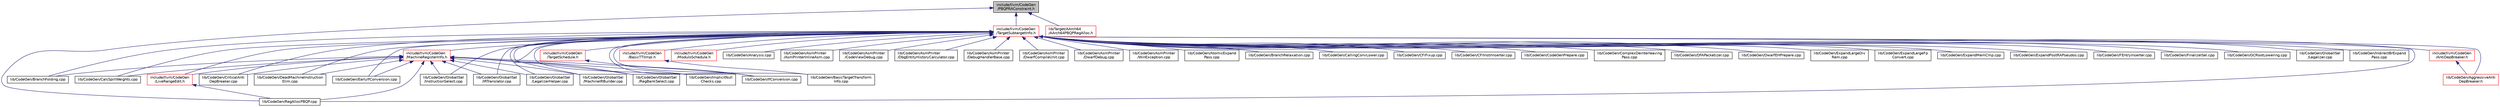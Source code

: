 digraph "include/llvm/CodeGen/PBQPRAConstraint.h"
{
 // LATEX_PDF_SIZE
  bgcolor="transparent";
  edge [fontname="Helvetica",fontsize="10",labelfontname="Helvetica",labelfontsize="10"];
  node [fontname="Helvetica",fontsize="10",shape=record];
  Node1 [label="include/llvm/CodeGen\l/PBQPRAConstraint.h",height=0.2,width=0.4,color="black", fillcolor="grey75", style="filled", fontcolor="black",tooltip=" "];
  Node1 -> Node2 [dir="back",color="midnightblue",fontsize="10",style="solid",fontname="Helvetica"];
  Node2 [label="include/llvm/CodeGen\l/TargetSubtargetInfo.h",height=0.2,width=0.4,color="red",URL="$TargetSubtargetInfo_8h.html",tooltip=" "];
  Node2 -> Node3 [dir="back",color="midnightblue",fontsize="10",style="solid",fontname="Helvetica"];
  Node3 [label="include/llvm/CodeGen\l/AntiDepBreaker.h",height=0.2,width=0.4,color="red",URL="$AntiDepBreaker_8h.html",tooltip=" "];
  Node3 -> Node4 [dir="back",color="midnightblue",fontsize="10",style="solid",fontname="Helvetica"];
  Node4 [label="lib/CodeGen/AggressiveAnti\lDepBreaker.h",height=0.2,width=0.4,color="red",URL="$AggressiveAntiDepBreaker_8h.html",tooltip=" "];
  Node2 -> Node9 [dir="back",color="midnightblue",fontsize="10",style="solid",fontname="Helvetica"];
  Node9 [label="include/llvm/CodeGen\l/BasicTTIImpl.h",height=0.2,width=0.4,color="red",URL="$BasicTTIImpl_8h.html",tooltip=" "];
  Node9 -> Node10 [dir="back",color="midnightblue",fontsize="10",style="solid",fontname="Helvetica"];
  Node10 [label="lib/CodeGen/BasicTargetTransform\lInfo.cpp",height=0.2,width=0.4,color="black",URL="$BasicTargetTransformInfo_8cpp.html",tooltip=" "];
  Node2 -> Node67 [dir="back",color="midnightblue",fontsize="10",style="solid",fontname="Helvetica"];
  Node67 [label="include/llvm/CodeGen\l/LiveRangeEdit.h",height=0.2,width=0.4,color="red",URL="$LiveRangeEdit_8h.html",tooltip=" "];
  Node67 -> Node77 [dir="back",color="midnightblue",fontsize="10",style="solid",fontname="Helvetica"];
  Node77 [label="lib/CodeGen/RegAllocPBQP.cpp",height=0.2,width=0.4,color="black",URL="$RegAllocPBQP_8cpp.html",tooltip=" "];
  Node2 -> Node80 [dir="back",color="midnightblue",fontsize="10",style="solid",fontname="Helvetica"];
  Node80 [label="include/llvm/CodeGen\l/MachineRegisterInfo.h",height=0.2,width=0.4,color="red",URL="$MachineRegisterInfo_8h.html",tooltip=" "];
  Node80 -> Node67 [dir="back",color="midnightblue",fontsize="10",style="solid",fontname="Helvetica"];
  Node80 -> Node182 [dir="back",color="midnightblue",fontsize="10",style="solid",fontname="Helvetica"];
  Node182 [label="lib/CodeGen/BranchFolding.cpp",height=0.2,width=0.4,color="black",URL="$BranchFolding_8cpp.html",tooltip=" "];
  Node80 -> Node185 [dir="back",color="midnightblue",fontsize="10",style="solid",fontname="Helvetica"];
  Node185 [label="lib/CodeGen/CalcSpillWeights.cpp",height=0.2,width=0.4,color="black",URL="$CalcSpillWeights_8cpp.html",tooltip=" "];
  Node80 -> Node7 [dir="back",color="midnightblue",fontsize="10",style="solid",fontname="Helvetica"];
  Node7 [label="lib/CodeGen/CriticalAnti\lDepBreaker.cpp",height=0.2,width=0.4,color="black",URL="$CriticalAntiDepBreaker_8cpp.html",tooltip=" "];
  Node80 -> Node935 [dir="back",color="midnightblue",fontsize="10",style="solid",fontname="Helvetica"];
  Node935 [label="lib/CodeGen/DeadMachineInstruction\lElim.cpp",height=0.2,width=0.4,color="black",URL="$DeadMachineInstructionElim_8cpp.html",tooltip=" "];
  Node80 -> Node190 [dir="back",color="midnightblue",fontsize="10",style="solid",fontname="Helvetica"];
  Node190 [label="lib/CodeGen/EarlyIfConversion.cpp",height=0.2,width=0.4,color="black",URL="$EarlyIfConversion_8cpp.html",tooltip=" "];
  Node80 -> Node940 [dir="back",color="midnightblue",fontsize="10",style="solid",fontname="Helvetica"];
  Node940 [label="lib/CodeGen/GlobalISel\l/InstructionSelect.cpp",height=0.2,width=0.4,color="black",URL="$InstructionSelect_8cpp.html",tooltip=" "];
  Node80 -> Node110 [dir="back",color="midnightblue",fontsize="10",style="solid",fontname="Helvetica"];
  Node110 [label="lib/CodeGen/GlobalISel\l/IRTranslator.cpp",height=0.2,width=0.4,color="black",URL="$IRTranslator_8cpp.html",tooltip=" "];
  Node80 -> Node122 [dir="back",color="midnightblue",fontsize="10",style="solid",fontname="Helvetica"];
  Node122 [label="lib/CodeGen/GlobalISel\l/LegalizerHelper.cpp",height=0.2,width=0.4,color="black",URL="$LegalizerHelper_8cpp.html",tooltip=" "];
  Node80 -> Node123 [dir="back",color="midnightblue",fontsize="10",style="solid",fontname="Helvetica"];
  Node123 [label="lib/CodeGen/GlobalISel\l/MachineIRBuilder.cpp",height=0.2,width=0.4,color="black",URL="$MachineIRBuilder_8cpp.html",tooltip=" "];
  Node80 -> Node116 [dir="back",color="midnightblue",fontsize="10",style="solid",fontname="Helvetica"];
  Node116 [label="lib/CodeGen/GlobalISel\l/RegBankSelect.cpp",height=0.2,width=0.4,color="black",URL="$RegBankSelect_8cpp.html",tooltip=" "];
  Node80 -> Node196 [dir="back",color="midnightblue",fontsize="10",style="solid",fontname="Helvetica"];
  Node196 [label="lib/CodeGen/IfConversion.cpp",height=0.2,width=0.4,color="black",URL="$IfConversion_8cpp.html",tooltip=" "];
  Node80 -> Node197 [dir="back",color="midnightblue",fontsize="10",style="solid",fontname="Helvetica"];
  Node197 [label="lib/CodeGen/ImplicitNull\lChecks.cpp",height=0.2,width=0.4,color="black",URL="$ImplicitNullChecks_8cpp.html",tooltip=" "];
  Node80 -> Node77 [dir="back",color="midnightblue",fontsize="10",style="solid",fontname="Helvetica"];
  Node2 -> Node172 [dir="back",color="midnightblue",fontsize="10",style="solid",fontname="Helvetica"];
  Node172 [label="include/llvm/CodeGen\l/ModuloSchedule.h",height=0.2,width=0.4,color="red",URL="$ModuloSchedule_8h.html",tooltip=" "];
  Node2 -> Node981 [dir="back",color="midnightblue",fontsize="10",style="solid",fontname="Helvetica"];
  Node981 [label="include/llvm/CodeGen\l/TargetSchedule.h",height=0.2,width=0.4,color="red",URL="$TargetSchedule_8h.html",tooltip=" "];
  Node981 -> Node196 [dir="back",color="midnightblue",fontsize="10",style="solid",fontname="Helvetica"];
  Node2 -> Node4 [dir="back",color="midnightblue",fontsize="10",style="solid",fontname="Helvetica"];
  Node2 -> Node178 [dir="back",color="midnightblue",fontsize="10",style="solid",fontname="Helvetica"];
  Node178 [label="lib/CodeGen/Analysis.cpp",height=0.2,width=0.4,color="black",URL="$CodeGen_2Analysis_8cpp.html",tooltip=" "];
  Node2 -> Node1001 [dir="back",color="midnightblue",fontsize="10",style="solid",fontname="Helvetica"];
  Node1001 [label="lib/CodeGen/AsmPrinter\l/AsmPrinterInlineAsm.cpp",height=0.2,width=0.4,color="black",URL="$AsmPrinterInlineAsm_8cpp.html",tooltip=" "];
  Node2 -> Node1002 [dir="back",color="midnightblue",fontsize="10",style="solid",fontname="Helvetica"];
  Node1002 [label="lib/CodeGen/AsmPrinter\l/CodeViewDebug.cpp",height=0.2,width=0.4,color="black",URL="$CodeViewDebug_8cpp.html",tooltip=" "];
  Node2 -> Node1003 [dir="back",color="midnightblue",fontsize="10",style="solid",fontname="Helvetica"];
  Node1003 [label="lib/CodeGen/AsmPrinter\l/DbgEntityHistoryCalculator.cpp",height=0.2,width=0.4,color="black",URL="$DbgEntityHistoryCalculator_8cpp.html",tooltip=" "];
  Node2 -> Node1004 [dir="back",color="midnightblue",fontsize="10",style="solid",fontname="Helvetica"];
  Node1004 [label="lib/CodeGen/AsmPrinter\l/DebugHandlerBase.cpp",height=0.2,width=0.4,color="black",URL="$DebugHandlerBase_8cpp.html",tooltip=" "];
  Node2 -> Node1005 [dir="back",color="midnightblue",fontsize="10",style="solid",fontname="Helvetica"];
  Node1005 [label="lib/CodeGen/AsmPrinter\l/DwarfCompileUnit.cpp",height=0.2,width=0.4,color="black",URL="$DwarfCompileUnit_8cpp.html",tooltip=" "];
  Node2 -> Node180 [dir="back",color="midnightblue",fontsize="10",style="solid",fontname="Helvetica"];
  Node180 [label="lib/CodeGen/AsmPrinter\l/DwarfDebug.cpp",height=0.2,width=0.4,color="black",URL="$DwarfDebug_8cpp.html",tooltip=" "];
  Node2 -> Node1006 [dir="back",color="midnightblue",fontsize="10",style="solid",fontname="Helvetica"];
  Node1006 [label="lib/CodeGen/AsmPrinter\l/WinException.cpp",height=0.2,width=0.4,color="black",URL="$WinException_8cpp.html",tooltip=" "];
  Node2 -> Node1007 [dir="back",color="midnightblue",fontsize="10",style="solid",fontname="Helvetica"];
  Node1007 [label="lib/CodeGen/AtomicExpand\lPass.cpp",height=0.2,width=0.4,color="black",URL="$AtomicExpandPass_8cpp.html",tooltip=" "];
  Node2 -> Node10 [dir="back",color="midnightblue",fontsize="10",style="solid",fontname="Helvetica"];
  Node2 -> Node182 [dir="back",color="midnightblue",fontsize="10",style="solid",fontname="Helvetica"];
  Node2 -> Node183 [dir="back",color="midnightblue",fontsize="10",style="solid",fontname="Helvetica"];
  Node183 [label="lib/CodeGen/BranchRelaxation.cpp",height=0.2,width=0.4,color="black",URL="$BranchRelaxation_8cpp.html",tooltip=" "];
  Node2 -> Node185 [dir="back",color="midnightblue",fontsize="10",style="solid",fontname="Helvetica"];
  Node2 -> Node1008 [dir="back",color="midnightblue",fontsize="10",style="solid",fontname="Helvetica"];
  Node1008 [label="lib/CodeGen/CallingConvLower.cpp",height=0.2,width=0.4,color="black",URL="$CallingConvLower_8cpp.html",tooltip=" "];
  Node2 -> Node186 [dir="back",color="midnightblue",fontsize="10",style="solid",fontname="Helvetica"];
  Node186 [label="lib/CodeGen/CFIFixup.cpp",height=0.2,width=0.4,color="black",URL="$CFIFixup_8cpp.html",tooltip=" "];
  Node2 -> Node187 [dir="back",color="midnightblue",fontsize="10",style="solid",fontname="Helvetica"];
  Node187 [label="lib/CodeGen/CFIInstrInserter.cpp",height=0.2,width=0.4,color="black",URL="$CFIInstrInserter_8cpp.html",tooltip=" "];
  Node2 -> Node1009 [dir="back",color="midnightblue",fontsize="10",style="solid",fontname="Helvetica"];
  Node1009 [label="lib/CodeGen/CodeGenPrepare.cpp",height=0.2,width=0.4,color="black",URL="$CodeGenPrepare_8cpp.html",tooltip=" "];
  Node2 -> Node1010 [dir="back",color="midnightblue",fontsize="10",style="solid",fontname="Helvetica"];
  Node1010 [label="lib/CodeGen/ComplexDeinterleaving\lPass.cpp",height=0.2,width=0.4,color="black",URL="$ComplexDeinterleavingPass_8cpp.html",tooltip=" "];
  Node2 -> Node7 [dir="back",color="midnightblue",fontsize="10",style="solid",fontname="Helvetica"];
  Node2 -> Node935 [dir="back",color="midnightblue",fontsize="10",style="solid",fontname="Helvetica"];
  Node2 -> Node189 [dir="back",color="midnightblue",fontsize="10",style="solid",fontname="Helvetica"];
  Node189 [label="lib/CodeGen/DFAPacketizer.cpp",height=0.2,width=0.4,color="black",URL="$DFAPacketizer_8cpp.html",tooltip=" "];
  Node2 -> Node1011 [dir="back",color="midnightblue",fontsize="10",style="solid",fontname="Helvetica"];
  Node1011 [label="lib/CodeGen/DwarfEHPrepare.cpp",height=0.2,width=0.4,color="black",URL="$DwarfEHPrepare_8cpp.html",tooltip=" "];
  Node2 -> Node190 [dir="back",color="midnightblue",fontsize="10",style="solid",fontname="Helvetica"];
  Node2 -> Node1012 [dir="back",color="midnightblue",fontsize="10",style="solid",fontname="Helvetica"];
  Node1012 [label="lib/CodeGen/ExpandLargeDiv\lRem.cpp",height=0.2,width=0.4,color="black",URL="$ExpandLargeDivRem_8cpp.html",tooltip=" "];
  Node2 -> Node1013 [dir="back",color="midnightblue",fontsize="10",style="solid",fontname="Helvetica"];
  Node1013 [label="lib/CodeGen/ExpandLargeFp\lConvert.cpp",height=0.2,width=0.4,color="black",URL="$ExpandLargeFpConvert_8cpp.html",tooltip=" "];
  Node2 -> Node1014 [dir="back",color="midnightblue",fontsize="10",style="solid",fontname="Helvetica"];
  Node1014 [label="lib/CodeGen/ExpandMemCmp.cpp",height=0.2,width=0.4,color="black",URL="$ExpandMemCmp_8cpp.html",tooltip=" "];
  Node2 -> Node192 [dir="back",color="midnightblue",fontsize="10",style="solid",fontname="Helvetica"];
  Node192 [label="lib/CodeGen/ExpandPostRAPseudos.cpp",height=0.2,width=0.4,color="black",URL="$ExpandPostRAPseudos_8cpp.html",tooltip=" "];
  Node2 -> Node193 [dir="back",color="midnightblue",fontsize="10",style="solid",fontname="Helvetica"];
  Node193 [label="lib/CodeGen/FEntryInserter.cpp",height=0.2,width=0.4,color="black",URL="$FEntryInserter_8cpp.html",tooltip=" "];
  Node2 -> Node1015 [dir="back",color="midnightblue",fontsize="10",style="solid",fontname="Helvetica"];
  Node1015 [label="lib/CodeGen/FinalizeISel.cpp",height=0.2,width=0.4,color="black",URL="$FinalizeISel_8cpp.html",tooltip=" "];
  Node2 -> Node195 [dir="back",color="midnightblue",fontsize="10",style="solid",fontname="Helvetica"];
  Node195 [label="lib/CodeGen/GCRootLowering.cpp",height=0.2,width=0.4,color="black",URL="$GCRootLowering_8cpp.html",tooltip=" "];
  Node2 -> Node940 [dir="back",color="midnightblue",fontsize="10",style="solid",fontname="Helvetica"];
  Node2 -> Node110 [dir="back",color="midnightblue",fontsize="10",style="solid",fontname="Helvetica"];
  Node2 -> Node92 [dir="back",color="midnightblue",fontsize="10",style="solid",fontname="Helvetica"];
  Node92 [label="lib/CodeGen/GlobalISel\l/Legalizer.cpp",height=0.2,width=0.4,color="black",URL="$Legalizer_8cpp.html",tooltip=" "];
  Node2 -> Node122 [dir="back",color="midnightblue",fontsize="10",style="solid",fontname="Helvetica"];
  Node2 -> Node123 [dir="back",color="midnightblue",fontsize="10",style="solid",fontname="Helvetica"];
  Node2 -> Node116 [dir="back",color="midnightblue",fontsize="10",style="solid",fontname="Helvetica"];
  Node2 -> Node196 [dir="back",color="midnightblue",fontsize="10",style="solid",fontname="Helvetica"];
  Node2 -> Node197 [dir="back",color="midnightblue",fontsize="10",style="solid",fontname="Helvetica"];
  Node2 -> Node1016 [dir="back",color="midnightblue",fontsize="10",style="solid",fontname="Helvetica"];
  Node1016 [label="lib/CodeGen/IndirectBrExpand\lPass.cpp",height=0.2,width=0.4,color="black",URL="$IndirectBrExpandPass_8cpp.html",tooltip=" "];
  Node2 -> Node77 [dir="back",color="midnightblue",fontsize="10",style="solid",fontname="Helvetica"];
  Node1 -> Node77 [dir="back",color="midnightblue",fontsize="10",style="solid",fontname="Helvetica"];
  Node1 -> Node1043 [dir="back",color="midnightblue",fontsize="10",style="solid",fontname="Helvetica"];
  Node1043 [label="lib/Target/AArch64\l/AArch64PBQPRegAlloc.h",height=0.2,width=0.4,color="red",URL="$AArch64PBQPRegAlloc_8h.html",tooltip=" "];
}
